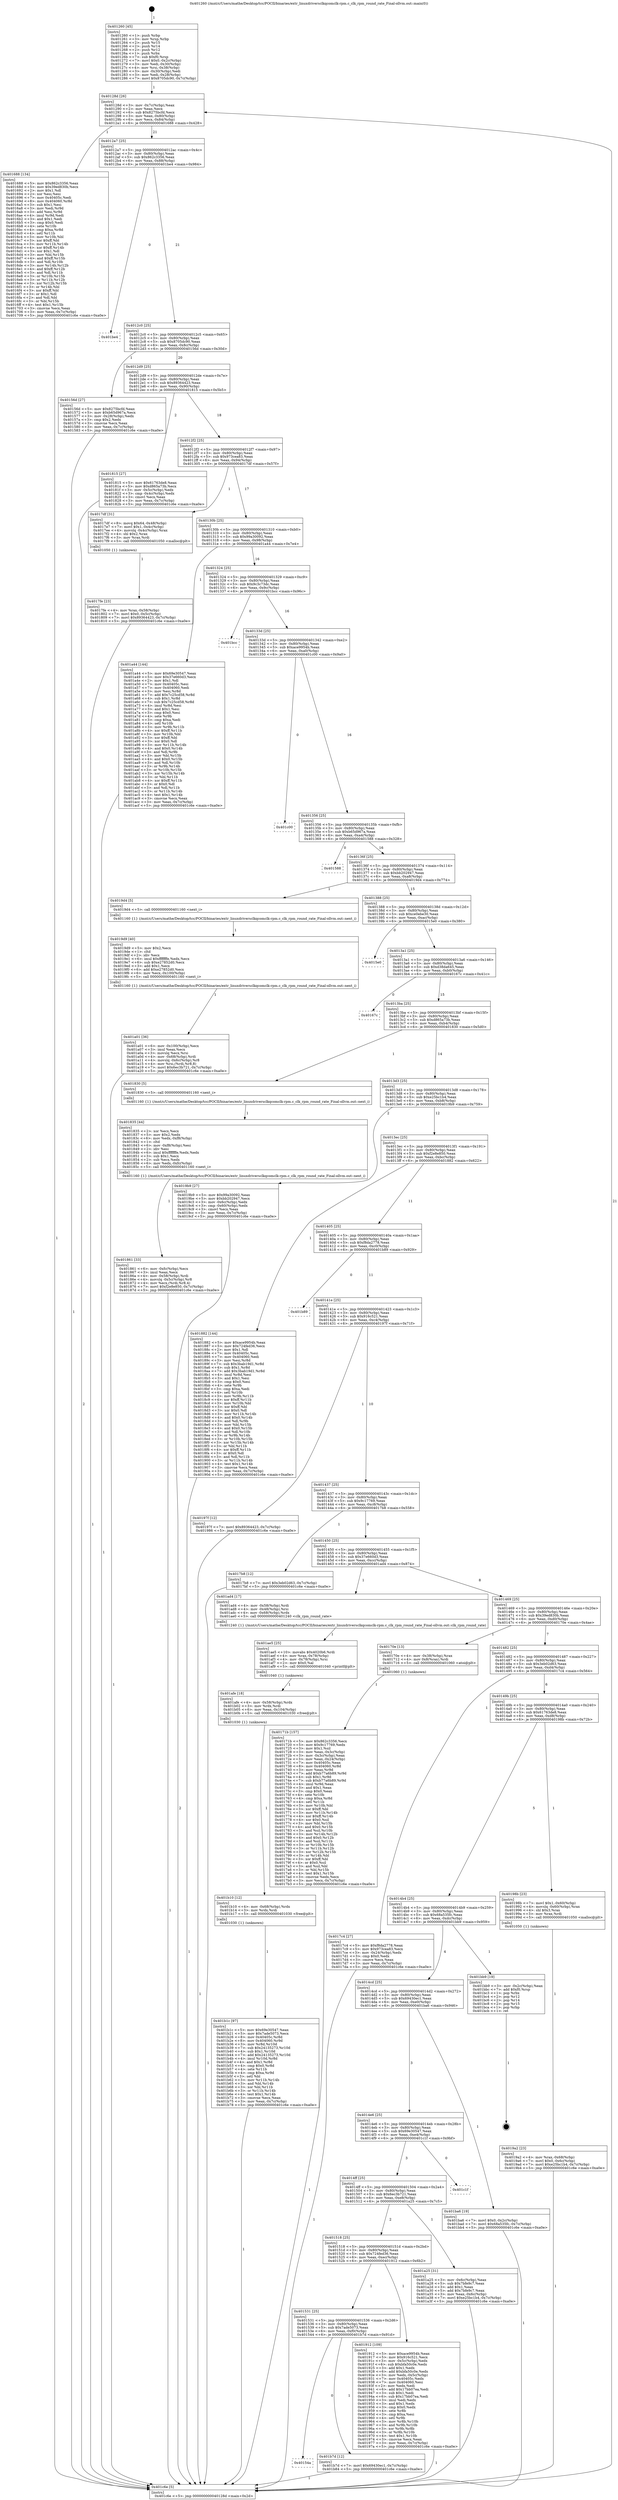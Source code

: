 digraph "0x401260" {
  label = "0x401260 (/mnt/c/Users/mathe/Desktop/tcc/POCII/binaries/extr_linuxdriversclkqcomclk-rpm.c_clk_rpm_round_rate_Final-ollvm.out::main(0))"
  labelloc = "t"
  node[shape=record]

  Entry [label="",width=0.3,height=0.3,shape=circle,fillcolor=black,style=filled]
  "0x40128d" [label="{
     0x40128d [26]\l
     | [instrs]\l
     &nbsp;&nbsp;0x40128d \<+3\>: mov -0x7c(%rbp),%eax\l
     &nbsp;&nbsp;0x401290 \<+2\>: mov %eax,%ecx\l
     &nbsp;&nbsp;0x401292 \<+6\>: sub $0x8275bcfd,%ecx\l
     &nbsp;&nbsp;0x401298 \<+3\>: mov %eax,-0x80(%rbp)\l
     &nbsp;&nbsp;0x40129b \<+6\>: mov %ecx,-0x84(%rbp)\l
     &nbsp;&nbsp;0x4012a1 \<+6\>: je 0000000000401688 \<main+0x428\>\l
  }"]
  "0x401688" [label="{
     0x401688 [134]\l
     | [instrs]\l
     &nbsp;&nbsp;0x401688 \<+5\>: mov $0x862c3356,%eax\l
     &nbsp;&nbsp;0x40168d \<+5\>: mov $0x39ed830b,%ecx\l
     &nbsp;&nbsp;0x401692 \<+2\>: mov $0x1,%dl\l
     &nbsp;&nbsp;0x401694 \<+2\>: xor %esi,%esi\l
     &nbsp;&nbsp;0x401696 \<+7\>: mov 0x40405c,%edi\l
     &nbsp;&nbsp;0x40169d \<+8\>: mov 0x404060,%r8d\l
     &nbsp;&nbsp;0x4016a5 \<+3\>: sub $0x1,%esi\l
     &nbsp;&nbsp;0x4016a8 \<+3\>: mov %edi,%r9d\l
     &nbsp;&nbsp;0x4016ab \<+3\>: add %esi,%r9d\l
     &nbsp;&nbsp;0x4016ae \<+4\>: imul %r9d,%edi\l
     &nbsp;&nbsp;0x4016b2 \<+3\>: and $0x1,%edi\l
     &nbsp;&nbsp;0x4016b5 \<+3\>: cmp $0x0,%edi\l
     &nbsp;&nbsp;0x4016b8 \<+4\>: sete %r10b\l
     &nbsp;&nbsp;0x4016bc \<+4\>: cmp $0xa,%r8d\l
     &nbsp;&nbsp;0x4016c0 \<+4\>: setl %r11b\l
     &nbsp;&nbsp;0x4016c4 \<+3\>: mov %r10b,%bl\l
     &nbsp;&nbsp;0x4016c7 \<+3\>: xor $0xff,%bl\l
     &nbsp;&nbsp;0x4016ca \<+3\>: mov %r11b,%r14b\l
     &nbsp;&nbsp;0x4016cd \<+4\>: xor $0xff,%r14b\l
     &nbsp;&nbsp;0x4016d1 \<+3\>: xor $0x1,%dl\l
     &nbsp;&nbsp;0x4016d4 \<+3\>: mov %bl,%r15b\l
     &nbsp;&nbsp;0x4016d7 \<+4\>: and $0xff,%r15b\l
     &nbsp;&nbsp;0x4016db \<+3\>: and %dl,%r10b\l
     &nbsp;&nbsp;0x4016de \<+3\>: mov %r14b,%r12b\l
     &nbsp;&nbsp;0x4016e1 \<+4\>: and $0xff,%r12b\l
     &nbsp;&nbsp;0x4016e5 \<+3\>: and %dl,%r11b\l
     &nbsp;&nbsp;0x4016e8 \<+3\>: or %r10b,%r15b\l
     &nbsp;&nbsp;0x4016eb \<+3\>: or %r11b,%r12b\l
     &nbsp;&nbsp;0x4016ee \<+3\>: xor %r12b,%r15b\l
     &nbsp;&nbsp;0x4016f1 \<+3\>: or %r14b,%bl\l
     &nbsp;&nbsp;0x4016f4 \<+3\>: xor $0xff,%bl\l
     &nbsp;&nbsp;0x4016f7 \<+3\>: or $0x1,%dl\l
     &nbsp;&nbsp;0x4016fa \<+2\>: and %dl,%bl\l
     &nbsp;&nbsp;0x4016fc \<+3\>: or %bl,%r15b\l
     &nbsp;&nbsp;0x4016ff \<+4\>: test $0x1,%r15b\l
     &nbsp;&nbsp;0x401703 \<+3\>: cmovne %ecx,%eax\l
     &nbsp;&nbsp;0x401706 \<+3\>: mov %eax,-0x7c(%rbp)\l
     &nbsp;&nbsp;0x401709 \<+5\>: jmp 0000000000401c6e \<main+0xa0e\>\l
  }"]
  "0x4012a7" [label="{
     0x4012a7 [25]\l
     | [instrs]\l
     &nbsp;&nbsp;0x4012a7 \<+5\>: jmp 00000000004012ac \<main+0x4c\>\l
     &nbsp;&nbsp;0x4012ac \<+3\>: mov -0x80(%rbp),%eax\l
     &nbsp;&nbsp;0x4012af \<+5\>: sub $0x862c3356,%eax\l
     &nbsp;&nbsp;0x4012b4 \<+6\>: mov %eax,-0x88(%rbp)\l
     &nbsp;&nbsp;0x4012ba \<+6\>: je 0000000000401be4 \<main+0x984\>\l
  }"]
  Exit [label="",width=0.3,height=0.3,shape=circle,fillcolor=black,style=filled,peripheries=2]
  "0x401be4" [label="{
     0x401be4\l
  }", style=dashed]
  "0x4012c0" [label="{
     0x4012c0 [25]\l
     | [instrs]\l
     &nbsp;&nbsp;0x4012c0 \<+5\>: jmp 00000000004012c5 \<main+0x65\>\l
     &nbsp;&nbsp;0x4012c5 \<+3\>: mov -0x80(%rbp),%eax\l
     &nbsp;&nbsp;0x4012c8 \<+5\>: sub $0x8705dc90,%eax\l
     &nbsp;&nbsp;0x4012cd \<+6\>: mov %eax,-0x8c(%rbp)\l
     &nbsp;&nbsp;0x4012d3 \<+6\>: je 000000000040156d \<main+0x30d\>\l
  }"]
  "0x40154a" [label="{
     0x40154a\l
  }", style=dashed]
  "0x40156d" [label="{
     0x40156d [27]\l
     | [instrs]\l
     &nbsp;&nbsp;0x40156d \<+5\>: mov $0x8275bcfd,%eax\l
     &nbsp;&nbsp;0x401572 \<+5\>: mov $0xb65d967a,%ecx\l
     &nbsp;&nbsp;0x401577 \<+3\>: mov -0x28(%rbp),%edx\l
     &nbsp;&nbsp;0x40157a \<+3\>: cmp $0x2,%edx\l
     &nbsp;&nbsp;0x40157d \<+3\>: cmovne %ecx,%eax\l
     &nbsp;&nbsp;0x401580 \<+3\>: mov %eax,-0x7c(%rbp)\l
     &nbsp;&nbsp;0x401583 \<+5\>: jmp 0000000000401c6e \<main+0xa0e\>\l
  }"]
  "0x4012d9" [label="{
     0x4012d9 [25]\l
     | [instrs]\l
     &nbsp;&nbsp;0x4012d9 \<+5\>: jmp 00000000004012de \<main+0x7e\>\l
     &nbsp;&nbsp;0x4012de \<+3\>: mov -0x80(%rbp),%eax\l
     &nbsp;&nbsp;0x4012e1 \<+5\>: sub $0x89364423,%eax\l
     &nbsp;&nbsp;0x4012e6 \<+6\>: mov %eax,-0x90(%rbp)\l
     &nbsp;&nbsp;0x4012ec \<+6\>: je 0000000000401815 \<main+0x5b5\>\l
  }"]
  "0x401c6e" [label="{
     0x401c6e [5]\l
     | [instrs]\l
     &nbsp;&nbsp;0x401c6e \<+5\>: jmp 000000000040128d \<main+0x2d\>\l
  }"]
  "0x401260" [label="{
     0x401260 [45]\l
     | [instrs]\l
     &nbsp;&nbsp;0x401260 \<+1\>: push %rbp\l
     &nbsp;&nbsp;0x401261 \<+3\>: mov %rsp,%rbp\l
     &nbsp;&nbsp;0x401264 \<+2\>: push %r15\l
     &nbsp;&nbsp;0x401266 \<+2\>: push %r14\l
     &nbsp;&nbsp;0x401268 \<+2\>: push %r12\l
     &nbsp;&nbsp;0x40126a \<+1\>: push %rbx\l
     &nbsp;&nbsp;0x40126b \<+7\>: sub $0xf0,%rsp\l
     &nbsp;&nbsp;0x401272 \<+7\>: movl $0x0,-0x2c(%rbp)\l
     &nbsp;&nbsp;0x401279 \<+3\>: mov %edi,-0x30(%rbp)\l
     &nbsp;&nbsp;0x40127c \<+4\>: mov %rsi,-0x38(%rbp)\l
     &nbsp;&nbsp;0x401280 \<+3\>: mov -0x30(%rbp),%edi\l
     &nbsp;&nbsp;0x401283 \<+3\>: mov %edi,-0x28(%rbp)\l
     &nbsp;&nbsp;0x401286 \<+7\>: movl $0x8705dc90,-0x7c(%rbp)\l
  }"]
  "0x401b7d" [label="{
     0x401b7d [12]\l
     | [instrs]\l
     &nbsp;&nbsp;0x401b7d \<+7\>: movl $0x69430ec1,-0x7c(%rbp)\l
     &nbsp;&nbsp;0x401b84 \<+5\>: jmp 0000000000401c6e \<main+0xa0e\>\l
  }"]
  "0x401815" [label="{
     0x401815 [27]\l
     | [instrs]\l
     &nbsp;&nbsp;0x401815 \<+5\>: mov $0x61763de8,%eax\l
     &nbsp;&nbsp;0x40181a \<+5\>: mov $0xd865a73b,%ecx\l
     &nbsp;&nbsp;0x40181f \<+3\>: mov -0x5c(%rbp),%edx\l
     &nbsp;&nbsp;0x401822 \<+3\>: cmp -0x4c(%rbp),%edx\l
     &nbsp;&nbsp;0x401825 \<+3\>: cmovl %ecx,%eax\l
     &nbsp;&nbsp;0x401828 \<+3\>: mov %eax,-0x7c(%rbp)\l
     &nbsp;&nbsp;0x40182b \<+5\>: jmp 0000000000401c6e \<main+0xa0e\>\l
  }"]
  "0x4012f2" [label="{
     0x4012f2 [25]\l
     | [instrs]\l
     &nbsp;&nbsp;0x4012f2 \<+5\>: jmp 00000000004012f7 \<main+0x97\>\l
     &nbsp;&nbsp;0x4012f7 \<+3\>: mov -0x80(%rbp),%eax\l
     &nbsp;&nbsp;0x4012fa \<+5\>: sub $0x973cea83,%eax\l
     &nbsp;&nbsp;0x4012ff \<+6\>: mov %eax,-0x94(%rbp)\l
     &nbsp;&nbsp;0x401305 \<+6\>: je 00000000004017df \<main+0x57f\>\l
  }"]
  "0x401b1c" [label="{
     0x401b1c [97]\l
     | [instrs]\l
     &nbsp;&nbsp;0x401b1c \<+5\>: mov $0x69e30547,%eax\l
     &nbsp;&nbsp;0x401b21 \<+5\>: mov $0x7ade5073,%ecx\l
     &nbsp;&nbsp;0x401b26 \<+8\>: mov 0x40405c,%r8d\l
     &nbsp;&nbsp;0x401b2e \<+8\>: mov 0x404060,%r9d\l
     &nbsp;&nbsp;0x401b36 \<+3\>: mov %r8d,%r10d\l
     &nbsp;&nbsp;0x401b39 \<+7\>: sub $0x24135273,%r10d\l
     &nbsp;&nbsp;0x401b40 \<+4\>: sub $0x1,%r10d\l
     &nbsp;&nbsp;0x401b44 \<+7\>: add $0x24135273,%r10d\l
     &nbsp;&nbsp;0x401b4b \<+4\>: imul %r10d,%r8d\l
     &nbsp;&nbsp;0x401b4f \<+4\>: and $0x1,%r8d\l
     &nbsp;&nbsp;0x401b53 \<+4\>: cmp $0x0,%r8d\l
     &nbsp;&nbsp;0x401b57 \<+4\>: sete %r11b\l
     &nbsp;&nbsp;0x401b5b \<+4\>: cmp $0xa,%r9d\l
     &nbsp;&nbsp;0x401b5f \<+3\>: setl %bl\l
     &nbsp;&nbsp;0x401b62 \<+3\>: mov %r11b,%r14b\l
     &nbsp;&nbsp;0x401b65 \<+3\>: and %bl,%r14b\l
     &nbsp;&nbsp;0x401b68 \<+3\>: xor %bl,%r11b\l
     &nbsp;&nbsp;0x401b6b \<+3\>: or %r11b,%r14b\l
     &nbsp;&nbsp;0x401b6e \<+4\>: test $0x1,%r14b\l
     &nbsp;&nbsp;0x401b72 \<+3\>: cmovne %ecx,%eax\l
     &nbsp;&nbsp;0x401b75 \<+3\>: mov %eax,-0x7c(%rbp)\l
     &nbsp;&nbsp;0x401b78 \<+5\>: jmp 0000000000401c6e \<main+0xa0e\>\l
  }"]
  "0x4017df" [label="{
     0x4017df [31]\l
     | [instrs]\l
     &nbsp;&nbsp;0x4017df \<+8\>: movq $0x64,-0x48(%rbp)\l
     &nbsp;&nbsp;0x4017e7 \<+7\>: movl $0x1,-0x4c(%rbp)\l
     &nbsp;&nbsp;0x4017ee \<+4\>: movslq -0x4c(%rbp),%rax\l
     &nbsp;&nbsp;0x4017f2 \<+4\>: shl $0x2,%rax\l
     &nbsp;&nbsp;0x4017f6 \<+3\>: mov %rax,%rdi\l
     &nbsp;&nbsp;0x4017f9 \<+5\>: call 0000000000401050 \<malloc@plt\>\l
     | [calls]\l
     &nbsp;&nbsp;0x401050 \{1\} (unknown)\l
  }"]
  "0x40130b" [label="{
     0x40130b [25]\l
     | [instrs]\l
     &nbsp;&nbsp;0x40130b \<+5\>: jmp 0000000000401310 \<main+0xb0\>\l
     &nbsp;&nbsp;0x401310 \<+3\>: mov -0x80(%rbp),%eax\l
     &nbsp;&nbsp;0x401313 \<+5\>: sub $0x99a30092,%eax\l
     &nbsp;&nbsp;0x401318 \<+6\>: mov %eax,-0x98(%rbp)\l
     &nbsp;&nbsp;0x40131e \<+6\>: je 0000000000401a44 \<main+0x7e4\>\l
  }"]
  "0x401b10" [label="{
     0x401b10 [12]\l
     | [instrs]\l
     &nbsp;&nbsp;0x401b10 \<+4\>: mov -0x68(%rbp),%rdx\l
     &nbsp;&nbsp;0x401b14 \<+3\>: mov %rdx,%rdi\l
     &nbsp;&nbsp;0x401b17 \<+5\>: call 0000000000401030 \<free@plt\>\l
     | [calls]\l
     &nbsp;&nbsp;0x401030 \{1\} (unknown)\l
  }"]
  "0x401a44" [label="{
     0x401a44 [144]\l
     | [instrs]\l
     &nbsp;&nbsp;0x401a44 \<+5\>: mov $0x69e30547,%eax\l
     &nbsp;&nbsp;0x401a49 \<+5\>: mov $0x37e660d3,%ecx\l
     &nbsp;&nbsp;0x401a4e \<+2\>: mov $0x1,%dl\l
     &nbsp;&nbsp;0x401a50 \<+7\>: mov 0x40405c,%esi\l
     &nbsp;&nbsp;0x401a57 \<+7\>: mov 0x404060,%edi\l
     &nbsp;&nbsp;0x401a5e \<+3\>: mov %esi,%r8d\l
     &nbsp;&nbsp;0x401a61 \<+7\>: add $0x7c25cd58,%r8d\l
     &nbsp;&nbsp;0x401a68 \<+4\>: sub $0x1,%r8d\l
     &nbsp;&nbsp;0x401a6c \<+7\>: sub $0x7c25cd58,%r8d\l
     &nbsp;&nbsp;0x401a73 \<+4\>: imul %r8d,%esi\l
     &nbsp;&nbsp;0x401a77 \<+3\>: and $0x1,%esi\l
     &nbsp;&nbsp;0x401a7a \<+3\>: cmp $0x0,%esi\l
     &nbsp;&nbsp;0x401a7d \<+4\>: sete %r9b\l
     &nbsp;&nbsp;0x401a81 \<+3\>: cmp $0xa,%edi\l
     &nbsp;&nbsp;0x401a84 \<+4\>: setl %r10b\l
     &nbsp;&nbsp;0x401a88 \<+3\>: mov %r9b,%r11b\l
     &nbsp;&nbsp;0x401a8b \<+4\>: xor $0xff,%r11b\l
     &nbsp;&nbsp;0x401a8f \<+3\>: mov %r10b,%bl\l
     &nbsp;&nbsp;0x401a92 \<+3\>: xor $0xff,%bl\l
     &nbsp;&nbsp;0x401a95 \<+3\>: xor $0x0,%dl\l
     &nbsp;&nbsp;0x401a98 \<+3\>: mov %r11b,%r14b\l
     &nbsp;&nbsp;0x401a9b \<+4\>: and $0x0,%r14b\l
     &nbsp;&nbsp;0x401a9f \<+3\>: and %dl,%r9b\l
     &nbsp;&nbsp;0x401aa2 \<+3\>: mov %bl,%r15b\l
     &nbsp;&nbsp;0x401aa5 \<+4\>: and $0x0,%r15b\l
     &nbsp;&nbsp;0x401aa9 \<+3\>: and %dl,%r10b\l
     &nbsp;&nbsp;0x401aac \<+3\>: or %r9b,%r14b\l
     &nbsp;&nbsp;0x401aaf \<+3\>: or %r10b,%r15b\l
     &nbsp;&nbsp;0x401ab2 \<+3\>: xor %r15b,%r14b\l
     &nbsp;&nbsp;0x401ab5 \<+3\>: or %bl,%r11b\l
     &nbsp;&nbsp;0x401ab8 \<+4\>: xor $0xff,%r11b\l
     &nbsp;&nbsp;0x401abc \<+3\>: or $0x0,%dl\l
     &nbsp;&nbsp;0x401abf \<+3\>: and %dl,%r11b\l
     &nbsp;&nbsp;0x401ac2 \<+3\>: or %r11b,%r14b\l
     &nbsp;&nbsp;0x401ac5 \<+4\>: test $0x1,%r14b\l
     &nbsp;&nbsp;0x401ac9 \<+3\>: cmovne %ecx,%eax\l
     &nbsp;&nbsp;0x401acc \<+3\>: mov %eax,-0x7c(%rbp)\l
     &nbsp;&nbsp;0x401acf \<+5\>: jmp 0000000000401c6e \<main+0xa0e\>\l
  }"]
  "0x401324" [label="{
     0x401324 [25]\l
     | [instrs]\l
     &nbsp;&nbsp;0x401324 \<+5\>: jmp 0000000000401329 \<main+0xc9\>\l
     &nbsp;&nbsp;0x401329 \<+3\>: mov -0x80(%rbp),%eax\l
     &nbsp;&nbsp;0x40132c \<+5\>: sub $0x9c3c73dc,%eax\l
     &nbsp;&nbsp;0x401331 \<+6\>: mov %eax,-0x9c(%rbp)\l
     &nbsp;&nbsp;0x401337 \<+6\>: je 0000000000401bcc \<main+0x96c\>\l
  }"]
  "0x401afe" [label="{
     0x401afe [18]\l
     | [instrs]\l
     &nbsp;&nbsp;0x401afe \<+4\>: mov -0x58(%rbp),%rdx\l
     &nbsp;&nbsp;0x401b02 \<+3\>: mov %rdx,%rdi\l
     &nbsp;&nbsp;0x401b05 \<+6\>: mov %eax,-0x104(%rbp)\l
     &nbsp;&nbsp;0x401b0b \<+5\>: call 0000000000401030 \<free@plt\>\l
     | [calls]\l
     &nbsp;&nbsp;0x401030 \{1\} (unknown)\l
  }"]
  "0x401bcc" [label="{
     0x401bcc\l
  }", style=dashed]
  "0x40133d" [label="{
     0x40133d [25]\l
     | [instrs]\l
     &nbsp;&nbsp;0x40133d \<+5\>: jmp 0000000000401342 \<main+0xe2\>\l
     &nbsp;&nbsp;0x401342 \<+3\>: mov -0x80(%rbp),%eax\l
     &nbsp;&nbsp;0x401345 \<+5\>: sub $0xace9954b,%eax\l
     &nbsp;&nbsp;0x40134a \<+6\>: mov %eax,-0xa0(%rbp)\l
     &nbsp;&nbsp;0x401350 \<+6\>: je 0000000000401c00 \<main+0x9a0\>\l
  }"]
  "0x401ae5" [label="{
     0x401ae5 [25]\l
     | [instrs]\l
     &nbsp;&nbsp;0x401ae5 \<+10\>: movabs $0x4020b6,%rdi\l
     &nbsp;&nbsp;0x401aef \<+4\>: mov %rax,-0x78(%rbp)\l
     &nbsp;&nbsp;0x401af3 \<+4\>: mov -0x78(%rbp),%rsi\l
     &nbsp;&nbsp;0x401af7 \<+2\>: mov $0x0,%al\l
     &nbsp;&nbsp;0x401af9 \<+5\>: call 0000000000401040 \<printf@plt\>\l
     | [calls]\l
     &nbsp;&nbsp;0x401040 \{1\} (unknown)\l
  }"]
  "0x401c00" [label="{
     0x401c00\l
  }", style=dashed]
  "0x401356" [label="{
     0x401356 [25]\l
     | [instrs]\l
     &nbsp;&nbsp;0x401356 \<+5\>: jmp 000000000040135b \<main+0xfb\>\l
     &nbsp;&nbsp;0x40135b \<+3\>: mov -0x80(%rbp),%eax\l
     &nbsp;&nbsp;0x40135e \<+5\>: sub $0xb65d967a,%eax\l
     &nbsp;&nbsp;0x401363 \<+6\>: mov %eax,-0xa4(%rbp)\l
     &nbsp;&nbsp;0x401369 \<+6\>: je 0000000000401588 \<main+0x328\>\l
  }"]
  "0x401a01" [label="{
     0x401a01 [36]\l
     | [instrs]\l
     &nbsp;&nbsp;0x401a01 \<+6\>: mov -0x100(%rbp),%ecx\l
     &nbsp;&nbsp;0x401a07 \<+3\>: imul %eax,%ecx\l
     &nbsp;&nbsp;0x401a0a \<+3\>: movslq %ecx,%rsi\l
     &nbsp;&nbsp;0x401a0d \<+4\>: mov -0x68(%rbp),%rdi\l
     &nbsp;&nbsp;0x401a11 \<+4\>: movslq -0x6c(%rbp),%r8\l
     &nbsp;&nbsp;0x401a15 \<+4\>: mov %rsi,(%rdi,%r8,8)\l
     &nbsp;&nbsp;0x401a19 \<+7\>: movl $0x6ec3b721,-0x7c(%rbp)\l
     &nbsp;&nbsp;0x401a20 \<+5\>: jmp 0000000000401c6e \<main+0xa0e\>\l
  }"]
  "0x401588" [label="{
     0x401588\l
  }", style=dashed]
  "0x40136f" [label="{
     0x40136f [25]\l
     | [instrs]\l
     &nbsp;&nbsp;0x40136f \<+5\>: jmp 0000000000401374 \<main+0x114\>\l
     &nbsp;&nbsp;0x401374 \<+3\>: mov -0x80(%rbp),%eax\l
     &nbsp;&nbsp;0x401377 \<+5\>: sub $0xbb202947,%eax\l
     &nbsp;&nbsp;0x40137c \<+6\>: mov %eax,-0xa8(%rbp)\l
     &nbsp;&nbsp;0x401382 \<+6\>: je 00000000004019d4 \<main+0x774\>\l
  }"]
  "0x4019d9" [label="{
     0x4019d9 [40]\l
     | [instrs]\l
     &nbsp;&nbsp;0x4019d9 \<+5\>: mov $0x2,%ecx\l
     &nbsp;&nbsp;0x4019de \<+1\>: cltd\l
     &nbsp;&nbsp;0x4019df \<+2\>: idiv %ecx\l
     &nbsp;&nbsp;0x4019e1 \<+6\>: imul $0xfffffffe,%edx,%ecx\l
     &nbsp;&nbsp;0x4019e7 \<+6\>: sub $0xe27852d0,%ecx\l
     &nbsp;&nbsp;0x4019ed \<+3\>: add $0x1,%ecx\l
     &nbsp;&nbsp;0x4019f0 \<+6\>: add $0xe27852d0,%ecx\l
     &nbsp;&nbsp;0x4019f6 \<+6\>: mov %ecx,-0x100(%rbp)\l
     &nbsp;&nbsp;0x4019fc \<+5\>: call 0000000000401160 \<next_i\>\l
     | [calls]\l
     &nbsp;&nbsp;0x401160 \{1\} (/mnt/c/Users/mathe/Desktop/tcc/POCII/binaries/extr_linuxdriversclkqcomclk-rpm.c_clk_rpm_round_rate_Final-ollvm.out::next_i)\l
  }"]
  "0x4019d4" [label="{
     0x4019d4 [5]\l
     | [instrs]\l
     &nbsp;&nbsp;0x4019d4 \<+5\>: call 0000000000401160 \<next_i\>\l
     | [calls]\l
     &nbsp;&nbsp;0x401160 \{1\} (/mnt/c/Users/mathe/Desktop/tcc/POCII/binaries/extr_linuxdriversclkqcomclk-rpm.c_clk_rpm_round_rate_Final-ollvm.out::next_i)\l
  }"]
  "0x401388" [label="{
     0x401388 [25]\l
     | [instrs]\l
     &nbsp;&nbsp;0x401388 \<+5\>: jmp 000000000040138d \<main+0x12d\>\l
     &nbsp;&nbsp;0x40138d \<+3\>: mov -0x80(%rbp),%eax\l
     &nbsp;&nbsp;0x401390 \<+5\>: sub $0xce0ebe30,%eax\l
     &nbsp;&nbsp;0x401395 \<+6\>: mov %eax,-0xac(%rbp)\l
     &nbsp;&nbsp;0x40139b \<+6\>: je 00000000004015e0 \<main+0x380\>\l
  }"]
  "0x4019a2" [label="{
     0x4019a2 [23]\l
     | [instrs]\l
     &nbsp;&nbsp;0x4019a2 \<+4\>: mov %rax,-0x68(%rbp)\l
     &nbsp;&nbsp;0x4019a6 \<+7\>: movl $0x0,-0x6c(%rbp)\l
     &nbsp;&nbsp;0x4019ad \<+7\>: movl $0xe25bc1b4,-0x7c(%rbp)\l
     &nbsp;&nbsp;0x4019b4 \<+5\>: jmp 0000000000401c6e \<main+0xa0e\>\l
  }"]
  "0x4015e0" [label="{
     0x4015e0\l
  }", style=dashed]
  "0x4013a1" [label="{
     0x4013a1 [25]\l
     | [instrs]\l
     &nbsp;&nbsp;0x4013a1 \<+5\>: jmp 00000000004013a6 \<main+0x146\>\l
     &nbsp;&nbsp;0x4013a6 \<+3\>: mov -0x80(%rbp),%eax\l
     &nbsp;&nbsp;0x4013a9 \<+5\>: sub $0xd38da645,%eax\l
     &nbsp;&nbsp;0x4013ae \<+6\>: mov %eax,-0xb0(%rbp)\l
     &nbsp;&nbsp;0x4013b4 \<+6\>: je 000000000040167c \<main+0x41c\>\l
  }"]
  "0x401531" [label="{
     0x401531 [25]\l
     | [instrs]\l
     &nbsp;&nbsp;0x401531 \<+5\>: jmp 0000000000401536 \<main+0x2d6\>\l
     &nbsp;&nbsp;0x401536 \<+3\>: mov -0x80(%rbp),%eax\l
     &nbsp;&nbsp;0x401539 \<+5\>: sub $0x7ade5073,%eax\l
     &nbsp;&nbsp;0x40153e \<+6\>: mov %eax,-0xf0(%rbp)\l
     &nbsp;&nbsp;0x401544 \<+6\>: je 0000000000401b7d \<main+0x91d\>\l
  }"]
  "0x40167c" [label="{
     0x40167c\l
  }", style=dashed]
  "0x4013ba" [label="{
     0x4013ba [25]\l
     | [instrs]\l
     &nbsp;&nbsp;0x4013ba \<+5\>: jmp 00000000004013bf \<main+0x15f\>\l
     &nbsp;&nbsp;0x4013bf \<+3\>: mov -0x80(%rbp),%eax\l
     &nbsp;&nbsp;0x4013c2 \<+5\>: sub $0xd865a73b,%eax\l
     &nbsp;&nbsp;0x4013c7 \<+6\>: mov %eax,-0xb4(%rbp)\l
     &nbsp;&nbsp;0x4013cd \<+6\>: je 0000000000401830 \<main+0x5d0\>\l
  }"]
  "0x401912" [label="{
     0x401912 [109]\l
     | [instrs]\l
     &nbsp;&nbsp;0x401912 \<+5\>: mov $0xace9954b,%eax\l
     &nbsp;&nbsp;0x401917 \<+5\>: mov $0x916c521,%ecx\l
     &nbsp;&nbsp;0x40191c \<+3\>: mov -0x5c(%rbp),%edx\l
     &nbsp;&nbsp;0x40191f \<+6\>: sub $0xbfa50c0e,%edx\l
     &nbsp;&nbsp;0x401925 \<+3\>: add $0x1,%edx\l
     &nbsp;&nbsp;0x401928 \<+6\>: add $0xbfa50c0e,%edx\l
     &nbsp;&nbsp;0x40192e \<+3\>: mov %edx,-0x5c(%rbp)\l
     &nbsp;&nbsp;0x401931 \<+7\>: mov 0x40405c,%edx\l
     &nbsp;&nbsp;0x401938 \<+7\>: mov 0x404060,%esi\l
     &nbsp;&nbsp;0x40193f \<+2\>: mov %edx,%edi\l
     &nbsp;&nbsp;0x401941 \<+6\>: add $0x17bb07ea,%edi\l
     &nbsp;&nbsp;0x401947 \<+3\>: sub $0x1,%edi\l
     &nbsp;&nbsp;0x40194a \<+6\>: sub $0x17bb07ea,%edi\l
     &nbsp;&nbsp;0x401950 \<+3\>: imul %edi,%edx\l
     &nbsp;&nbsp;0x401953 \<+3\>: and $0x1,%edx\l
     &nbsp;&nbsp;0x401956 \<+3\>: cmp $0x0,%edx\l
     &nbsp;&nbsp;0x401959 \<+4\>: sete %r8b\l
     &nbsp;&nbsp;0x40195d \<+3\>: cmp $0xa,%esi\l
     &nbsp;&nbsp;0x401960 \<+4\>: setl %r9b\l
     &nbsp;&nbsp;0x401964 \<+3\>: mov %r8b,%r10b\l
     &nbsp;&nbsp;0x401967 \<+3\>: and %r9b,%r10b\l
     &nbsp;&nbsp;0x40196a \<+3\>: xor %r9b,%r8b\l
     &nbsp;&nbsp;0x40196d \<+3\>: or %r8b,%r10b\l
     &nbsp;&nbsp;0x401970 \<+4\>: test $0x1,%r10b\l
     &nbsp;&nbsp;0x401974 \<+3\>: cmovne %ecx,%eax\l
     &nbsp;&nbsp;0x401977 \<+3\>: mov %eax,-0x7c(%rbp)\l
     &nbsp;&nbsp;0x40197a \<+5\>: jmp 0000000000401c6e \<main+0xa0e\>\l
  }"]
  "0x401830" [label="{
     0x401830 [5]\l
     | [instrs]\l
     &nbsp;&nbsp;0x401830 \<+5\>: call 0000000000401160 \<next_i\>\l
     | [calls]\l
     &nbsp;&nbsp;0x401160 \{1\} (/mnt/c/Users/mathe/Desktop/tcc/POCII/binaries/extr_linuxdriversclkqcomclk-rpm.c_clk_rpm_round_rate_Final-ollvm.out::next_i)\l
  }"]
  "0x4013d3" [label="{
     0x4013d3 [25]\l
     | [instrs]\l
     &nbsp;&nbsp;0x4013d3 \<+5\>: jmp 00000000004013d8 \<main+0x178\>\l
     &nbsp;&nbsp;0x4013d8 \<+3\>: mov -0x80(%rbp),%eax\l
     &nbsp;&nbsp;0x4013db \<+5\>: sub $0xe25bc1b4,%eax\l
     &nbsp;&nbsp;0x4013e0 \<+6\>: mov %eax,-0xb8(%rbp)\l
     &nbsp;&nbsp;0x4013e6 \<+6\>: je 00000000004019b9 \<main+0x759\>\l
  }"]
  "0x401518" [label="{
     0x401518 [25]\l
     | [instrs]\l
     &nbsp;&nbsp;0x401518 \<+5\>: jmp 000000000040151d \<main+0x2bd\>\l
     &nbsp;&nbsp;0x40151d \<+3\>: mov -0x80(%rbp),%eax\l
     &nbsp;&nbsp;0x401520 \<+5\>: sub $0x724fed36,%eax\l
     &nbsp;&nbsp;0x401525 \<+6\>: mov %eax,-0xec(%rbp)\l
     &nbsp;&nbsp;0x40152b \<+6\>: je 0000000000401912 \<main+0x6b2\>\l
  }"]
  "0x4019b9" [label="{
     0x4019b9 [27]\l
     | [instrs]\l
     &nbsp;&nbsp;0x4019b9 \<+5\>: mov $0x99a30092,%eax\l
     &nbsp;&nbsp;0x4019be \<+5\>: mov $0xbb202947,%ecx\l
     &nbsp;&nbsp;0x4019c3 \<+3\>: mov -0x6c(%rbp),%edx\l
     &nbsp;&nbsp;0x4019c6 \<+3\>: cmp -0x60(%rbp),%edx\l
     &nbsp;&nbsp;0x4019c9 \<+3\>: cmovl %ecx,%eax\l
     &nbsp;&nbsp;0x4019cc \<+3\>: mov %eax,-0x7c(%rbp)\l
     &nbsp;&nbsp;0x4019cf \<+5\>: jmp 0000000000401c6e \<main+0xa0e\>\l
  }"]
  "0x4013ec" [label="{
     0x4013ec [25]\l
     | [instrs]\l
     &nbsp;&nbsp;0x4013ec \<+5\>: jmp 00000000004013f1 \<main+0x191\>\l
     &nbsp;&nbsp;0x4013f1 \<+3\>: mov -0x80(%rbp),%eax\l
     &nbsp;&nbsp;0x4013f4 \<+5\>: sub $0xf2e8e850,%eax\l
     &nbsp;&nbsp;0x4013f9 \<+6\>: mov %eax,-0xbc(%rbp)\l
     &nbsp;&nbsp;0x4013ff \<+6\>: je 0000000000401882 \<main+0x622\>\l
  }"]
  "0x401a25" [label="{
     0x401a25 [31]\l
     | [instrs]\l
     &nbsp;&nbsp;0x401a25 \<+3\>: mov -0x6c(%rbp),%eax\l
     &nbsp;&nbsp;0x401a28 \<+5\>: sub $0x7bfe9c7,%eax\l
     &nbsp;&nbsp;0x401a2d \<+3\>: add $0x1,%eax\l
     &nbsp;&nbsp;0x401a30 \<+5\>: add $0x7bfe9c7,%eax\l
     &nbsp;&nbsp;0x401a35 \<+3\>: mov %eax,-0x6c(%rbp)\l
     &nbsp;&nbsp;0x401a38 \<+7\>: movl $0xe25bc1b4,-0x7c(%rbp)\l
     &nbsp;&nbsp;0x401a3f \<+5\>: jmp 0000000000401c6e \<main+0xa0e\>\l
  }"]
  "0x401882" [label="{
     0x401882 [144]\l
     | [instrs]\l
     &nbsp;&nbsp;0x401882 \<+5\>: mov $0xace9954b,%eax\l
     &nbsp;&nbsp;0x401887 \<+5\>: mov $0x724fed36,%ecx\l
     &nbsp;&nbsp;0x40188c \<+2\>: mov $0x1,%dl\l
     &nbsp;&nbsp;0x40188e \<+7\>: mov 0x40405c,%esi\l
     &nbsp;&nbsp;0x401895 \<+7\>: mov 0x404060,%edi\l
     &nbsp;&nbsp;0x40189c \<+3\>: mov %esi,%r8d\l
     &nbsp;&nbsp;0x40189f \<+7\>: sub $0x3bab19d1,%r8d\l
     &nbsp;&nbsp;0x4018a6 \<+4\>: sub $0x1,%r8d\l
     &nbsp;&nbsp;0x4018aa \<+7\>: add $0x3bab19d1,%r8d\l
     &nbsp;&nbsp;0x4018b1 \<+4\>: imul %r8d,%esi\l
     &nbsp;&nbsp;0x4018b5 \<+3\>: and $0x1,%esi\l
     &nbsp;&nbsp;0x4018b8 \<+3\>: cmp $0x0,%esi\l
     &nbsp;&nbsp;0x4018bb \<+4\>: sete %r9b\l
     &nbsp;&nbsp;0x4018bf \<+3\>: cmp $0xa,%edi\l
     &nbsp;&nbsp;0x4018c2 \<+4\>: setl %r10b\l
     &nbsp;&nbsp;0x4018c6 \<+3\>: mov %r9b,%r11b\l
     &nbsp;&nbsp;0x4018c9 \<+4\>: xor $0xff,%r11b\l
     &nbsp;&nbsp;0x4018cd \<+3\>: mov %r10b,%bl\l
     &nbsp;&nbsp;0x4018d0 \<+3\>: xor $0xff,%bl\l
     &nbsp;&nbsp;0x4018d3 \<+3\>: xor $0x0,%dl\l
     &nbsp;&nbsp;0x4018d6 \<+3\>: mov %r11b,%r14b\l
     &nbsp;&nbsp;0x4018d9 \<+4\>: and $0x0,%r14b\l
     &nbsp;&nbsp;0x4018dd \<+3\>: and %dl,%r9b\l
     &nbsp;&nbsp;0x4018e0 \<+3\>: mov %bl,%r15b\l
     &nbsp;&nbsp;0x4018e3 \<+4\>: and $0x0,%r15b\l
     &nbsp;&nbsp;0x4018e7 \<+3\>: and %dl,%r10b\l
     &nbsp;&nbsp;0x4018ea \<+3\>: or %r9b,%r14b\l
     &nbsp;&nbsp;0x4018ed \<+3\>: or %r10b,%r15b\l
     &nbsp;&nbsp;0x4018f0 \<+3\>: xor %r15b,%r14b\l
     &nbsp;&nbsp;0x4018f3 \<+3\>: or %bl,%r11b\l
     &nbsp;&nbsp;0x4018f6 \<+4\>: xor $0xff,%r11b\l
     &nbsp;&nbsp;0x4018fa \<+3\>: or $0x0,%dl\l
     &nbsp;&nbsp;0x4018fd \<+3\>: and %dl,%r11b\l
     &nbsp;&nbsp;0x401900 \<+3\>: or %r11b,%r14b\l
     &nbsp;&nbsp;0x401903 \<+4\>: test $0x1,%r14b\l
     &nbsp;&nbsp;0x401907 \<+3\>: cmovne %ecx,%eax\l
     &nbsp;&nbsp;0x40190a \<+3\>: mov %eax,-0x7c(%rbp)\l
     &nbsp;&nbsp;0x40190d \<+5\>: jmp 0000000000401c6e \<main+0xa0e\>\l
  }"]
  "0x401405" [label="{
     0x401405 [25]\l
     | [instrs]\l
     &nbsp;&nbsp;0x401405 \<+5\>: jmp 000000000040140a \<main+0x1aa\>\l
     &nbsp;&nbsp;0x40140a \<+3\>: mov -0x80(%rbp),%eax\l
     &nbsp;&nbsp;0x40140d \<+5\>: sub $0xf8da2778,%eax\l
     &nbsp;&nbsp;0x401412 \<+6\>: mov %eax,-0xc0(%rbp)\l
     &nbsp;&nbsp;0x401418 \<+6\>: je 0000000000401b89 \<main+0x929\>\l
  }"]
  "0x4014ff" [label="{
     0x4014ff [25]\l
     | [instrs]\l
     &nbsp;&nbsp;0x4014ff \<+5\>: jmp 0000000000401504 \<main+0x2a4\>\l
     &nbsp;&nbsp;0x401504 \<+3\>: mov -0x80(%rbp),%eax\l
     &nbsp;&nbsp;0x401507 \<+5\>: sub $0x6ec3b721,%eax\l
     &nbsp;&nbsp;0x40150c \<+6\>: mov %eax,-0xe8(%rbp)\l
     &nbsp;&nbsp;0x401512 \<+6\>: je 0000000000401a25 \<main+0x7c5\>\l
  }"]
  "0x401b89" [label="{
     0x401b89\l
  }", style=dashed]
  "0x40141e" [label="{
     0x40141e [25]\l
     | [instrs]\l
     &nbsp;&nbsp;0x40141e \<+5\>: jmp 0000000000401423 \<main+0x1c3\>\l
     &nbsp;&nbsp;0x401423 \<+3\>: mov -0x80(%rbp),%eax\l
     &nbsp;&nbsp;0x401426 \<+5\>: sub $0x916c521,%eax\l
     &nbsp;&nbsp;0x40142b \<+6\>: mov %eax,-0xc4(%rbp)\l
     &nbsp;&nbsp;0x401431 \<+6\>: je 000000000040197f \<main+0x71f\>\l
  }"]
  "0x401c1f" [label="{
     0x401c1f\l
  }", style=dashed]
  "0x40197f" [label="{
     0x40197f [12]\l
     | [instrs]\l
     &nbsp;&nbsp;0x40197f \<+7\>: movl $0x89364423,-0x7c(%rbp)\l
     &nbsp;&nbsp;0x401986 \<+5\>: jmp 0000000000401c6e \<main+0xa0e\>\l
  }"]
  "0x401437" [label="{
     0x401437 [25]\l
     | [instrs]\l
     &nbsp;&nbsp;0x401437 \<+5\>: jmp 000000000040143c \<main+0x1dc\>\l
     &nbsp;&nbsp;0x40143c \<+3\>: mov -0x80(%rbp),%eax\l
     &nbsp;&nbsp;0x40143f \<+5\>: sub $0x9c17769,%eax\l
     &nbsp;&nbsp;0x401444 \<+6\>: mov %eax,-0xc8(%rbp)\l
     &nbsp;&nbsp;0x40144a \<+6\>: je 00000000004017b8 \<main+0x558\>\l
  }"]
  "0x4014e6" [label="{
     0x4014e6 [25]\l
     | [instrs]\l
     &nbsp;&nbsp;0x4014e6 \<+5\>: jmp 00000000004014eb \<main+0x28b\>\l
     &nbsp;&nbsp;0x4014eb \<+3\>: mov -0x80(%rbp),%eax\l
     &nbsp;&nbsp;0x4014ee \<+5\>: sub $0x69e30547,%eax\l
     &nbsp;&nbsp;0x4014f3 \<+6\>: mov %eax,-0xe4(%rbp)\l
     &nbsp;&nbsp;0x4014f9 \<+6\>: je 0000000000401c1f \<main+0x9bf\>\l
  }"]
  "0x4017b8" [label="{
     0x4017b8 [12]\l
     | [instrs]\l
     &nbsp;&nbsp;0x4017b8 \<+7\>: movl $0x3eb02d63,-0x7c(%rbp)\l
     &nbsp;&nbsp;0x4017bf \<+5\>: jmp 0000000000401c6e \<main+0xa0e\>\l
  }"]
  "0x401450" [label="{
     0x401450 [25]\l
     | [instrs]\l
     &nbsp;&nbsp;0x401450 \<+5\>: jmp 0000000000401455 \<main+0x1f5\>\l
     &nbsp;&nbsp;0x401455 \<+3\>: mov -0x80(%rbp),%eax\l
     &nbsp;&nbsp;0x401458 \<+5\>: sub $0x37e660d3,%eax\l
     &nbsp;&nbsp;0x40145d \<+6\>: mov %eax,-0xcc(%rbp)\l
     &nbsp;&nbsp;0x401463 \<+6\>: je 0000000000401ad4 \<main+0x874\>\l
  }"]
  "0x401ba6" [label="{
     0x401ba6 [19]\l
     | [instrs]\l
     &nbsp;&nbsp;0x401ba6 \<+7\>: movl $0x0,-0x2c(%rbp)\l
     &nbsp;&nbsp;0x401bad \<+7\>: movl $0x68a535fc,-0x7c(%rbp)\l
     &nbsp;&nbsp;0x401bb4 \<+5\>: jmp 0000000000401c6e \<main+0xa0e\>\l
  }"]
  "0x401ad4" [label="{
     0x401ad4 [17]\l
     | [instrs]\l
     &nbsp;&nbsp;0x401ad4 \<+4\>: mov -0x58(%rbp),%rdi\l
     &nbsp;&nbsp;0x401ad8 \<+4\>: mov -0x48(%rbp),%rsi\l
     &nbsp;&nbsp;0x401adc \<+4\>: mov -0x68(%rbp),%rdx\l
     &nbsp;&nbsp;0x401ae0 \<+5\>: call 0000000000401240 \<clk_rpm_round_rate\>\l
     | [calls]\l
     &nbsp;&nbsp;0x401240 \{1\} (/mnt/c/Users/mathe/Desktop/tcc/POCII/binaries/extr_linuxdriversclkqcomclk-rpm.c_clk_rpm_round_rate_Final-ollvm.out::clk_rpm_round_rate)\l
  }"]
  "0x401469" [label="{
     0x401469 [25]\l
     | [instrs]\l
     &nbsp;&nbsp;0x401469 \<+5\>: jmp 000000000040146e \<main+0x20e\>\l
     &nbsp;&nbsp;0x40146e \<+3\>: mov -0x80(%rbp),%eax\l
     &nbsp;&nbsp;0x401471 \<+5\>: sub $0x39ed830b,%eax\l
     &nbsp;&nbsp;0x401476 \<+6\>: mov %eax,-0xd0(%rbp)\l
     &nbsp;&nbsp;0x40147c \<+6\>: je 000000000040170e \<main+0x4ae\>\l
  }"]
  "0x4014cd" [label="{
     0x4014cd [25]\l
     | [instrs]\l
     &nbsp;&nbsp;0x4014cd \<+5\>: jmp 00000000004014d2 \<main+0x272\>\l
     &nbsp;&nbsp;0x4014d2 \<+3\>: mov -0x80(%rbp),%eax\l
     &nbsp;&nbsp;0x4014d5 \<+5\>: sub $0x69430ec1,%eax\l
     &nbsp;&nbsp;0x4014da \<+6\>: mov %eax,-0xe0(%rbp)\l
     &nbsp;&nbsp;0x4014e0 \<+6\>: je 0000000000401ba6 \<main+0x946\>\l
  }"]
  "0x40170e" [label="{
     0x40170e [13]\l
     | [instrs]\l
     &nbsp;&nbsp;0x40170e \<+4\>: mov -0x38(%rbp),%rax\l
     &nbsp;&nbsp;0x401712 \<+4\>: mov 0x8(%rax),%rdi\l
     &nbsp;&nbsp;0x401716 \<+5\>: call 0000000000401060 \<atoi@plt\>\l
     | [calls]\l
     &nbsp;&nbsp;0x401060 \{1\} (unknown)\l
  }"]
  "0x401482" [label="{
     0x401482 [25]\l
     | [instrs]\l
     &nbsp;&nbsp;0x401482 \<+5\>: jmp 0000000000401487 \<main+0x227\>\l
     &nbsp;&nbsp;0x401487 \<+3\>: mov -0x80(%rbp),%eax\l
     &nbsp;&nbsp;0x40148a \<+5\>: sub $0x3eb02d63,%eax\l
     &nbsp;&nbsp;0x40148f \<+6\>: mov %eax,-0xd4(%rbp)\l
     &nbsp;&nbsp;0x401495 \<+6\>: je 00000000004017c4 \<main+0x564\>\l
  }"]
  "0x40171b" [label="{
     0x40171b [157]\l
     | [instrs]\l
     &nbsp;&nbsp;0x40171b \<+5\>: mov $0x862c3356,%ecx\l
     &nbsp;&nbsp;0x401720 \<+5\>: mov $0x9c17769,%edx\l
     &nbsp;&nbsp;0x401725 \<+3\>: mov $0x1,%sil\l
     &nbsp;&nbsp;0x401728 \<+3\>: mov %eax,-0x3c(%rbp)\l
     &nbsp;&nbsp;0x40172b \<+3\>: mov -0x3c(%rbp),%eax\l
     &nbsp;&nbsp;0x40172e \<+3\>: mov %eax,-0x24(%rbp)\l
     &nbsp;&nbsp;0x401731 \<+7\>: mov 0x40405c,%eax\l
     &nbsp;&nbsp;0x401738 \<+8\>: mov 0x404060,%r8d\l
     &nbsp;&nbsp;0x401740 \<+3\>: mov %eax,%r9d\l
     &nbsp;&nbsp;0x401743 \<+7\>: add $0xb77a6b89,%r9d\l
     &nbsp;&nbsp;0x40174a \<+4\>: sub $0x1,%r9d\l
     &nbsp;&nbsp;0x40174e \<+7\>: sub $0xb77a6b89,%r9d\l
     &nbsp;&nbsp;0x401755 \<+4\>: imul %r9d,%eax\l
     &nbsp;&nbsp;0x401759 \<+3\>: and $0x1,%eax\l
     &nbsp;&nbsp;0x40175c \<+3\>: cmp $0x0,%eax\l
     &nbsp;&nbsp;0x40175f \<+4\>: sete %r10b\l
     &nbsp;&nbsp;0x401763 \<+4\>: cmp $0xa,%r8d\l
     &nbsp;&nbsp;0x401767 \<+4\>: setl %r11b\l
     &nbsp;&nbsp;0x40176b \<+3\>: mov %r10b,%bl\l
     &nbsp;&nbsp;0x40176e \<+3\>: xor $0xff,%bl\l
     &nbsp;&nbsp;0x401771 \<+3\>: mov %r11b,%r14b\l
     &nbsp;&nbsp;0x401774 \<+4\>: xor $0xff,%r14b\l
     &nbsp;&nbsp;0x401778 \<+4\>: xor $0x0,%sil\l
     &nbsp;&nbsp;0x40177c \<+3\>: mov %bl,%r15b\l
     &nbsp;&nbsp;0x40177f \<+4\>: and $0x0,%r15b\l
     &nbsp;&nbsp;0x401783 \<+3\>: and %sil,%r10b\l
     &nbsp;&nbsp;0x401786 \<+3\>: mov %r14b,%r12b\l
     &nbsp;&nbsp;0x401789 \<+4\>: and $0x0,%r12b\l
     &nbsp;&nbsp;0x40178d \<+3\>: and %sil,%r11b\l
     &nbsp;&nbsp;0x401790 \<+3\>: or %r10b,%r15b\l
     &nbsp;&nbsp;0x401793 \<+3\>: or %r11b,%r12b\l
     &nbsp;&nbsp;0x401796 \<+3\>: xor %r12b,%r15b\l
     &nbsp;&nbsp;0x401799 \<+3\>: or %r14b,%bl\l
     &nbsp;&nbsp;0x40179c \<+3\>: xor $0xff,%bl\l
     &nbsp;&nbsp;0x40179f \<+4\>: or $0x0,%sil\l
     &nbsp;&nbsp;0x4017a3 \<+3\>: and %sil,%bl\l
     &nbsp;&nbsp;0x4017a6 \<+3\>: or %bl,%r15b\l
     &nbsp;&nbsp;0x4017a9 \<+4\>: test $0x1,%r15b\l
     &nbsp;&nbsp;0x4017ad \<+3\>: cmovne %edx,%ecx\l
     &nbsp;&nbsp;0x4017b0 \<+3\>: mov %ecx,-0x7c(%rbp)\l
     &nbsp;&nbsp;0x4017b3 \<+5\>: jmp 0000000000401c6e \<main+0xa0e\>\l
  }"]
  "0x401bb9" [label="{
     0x401bb9 [19]\l
     | [instrs]\l
     &nbsp;&nbsp;0x401bb9 \<+3\>: mov -0x2c(%rbp),%eax\l
     &nbsp;&nbsp;0x401bbc \<+7\>: add $0xf0,%rsp\l
     &nbsp;&nbsp;0x401bc3 \<+1\>: pop %rbx\l
     &nbsp;&nbsp;0x401bc4 \<+2\>: pop %r12\l
     &nbsp;&nbsp;0x401bc6 \<+2\>: pop %r14\l
     &nbsp;&nbsp;0x401bc8 \<+2\>: pop %r15\l
     &nbsp;&nbsp;0x401bca \<+1\>: pop %rbp\l
     &nbsp;&nbsp;0x401bcb \<+1\>: ret\l
  }"]
  "0x4017c4" [label="{
     0x4017c4 [27]\l
     | [instrs]\l
     &nbsp;&nbsp;0x4017c4 \<+5\>: mov $0xf8da2778,%eax\l
     &nbsp;&nbsp;0x4017c9 \<+5\>: mov $0x973cea83,%ecx\l
     &nbsp;&nbsp;0x4017ce \<+3\>: mov -0x24(%rbp),%edx\l
     &nbsp;&nbsp;0x4017d1 \<+3\>: cmp $0x0,%edx\l
     &nbsp;&nbsp;0x4017d4 \<+3\>: cmove %ecx,%eax\l
     &nbsp;&nbsp;0x4017d7 \<+3\>: mov %eax,-0x7c(%rbp)\l
     &nbsp;&nbsp;0x4017da \<+5\>: jmp 0000000000401c6e \<main+0xa0e\>\l
  }"]
  "0x40149b" [label="{
     0x40149b [25]\l
     | [instrs]\l
     &nbsp;&nbsp;0x40149b \<+5\>: jmp 00000000004014a0 \<main+0x240\>\l
     &nbsp;&nbsp;0x4014a0 \<+3\>: mov -0x80(%rbp),%eax\l
     &nbsp;&nbsp;0x4014a3 \<+5\>: sub $0x61763de8,%eax\l
     &nbsp;&nbsp;0x4014a8 \<+6\>: mov %eax,-0xd8(%rbp)\l
     &nbsp;&nbsp;0x4014ae \<+6\>: je 000000000040198b \<main+0x72b\>\l
  }"]
  "0x4017fe" [label="{
     0x4017fe [23]\l
     | [instrs]\l
     &nbsp;&nbsp;0x4017fe \<+4\>: mov %rax,-0x58(%rbp)\l
     &nbsp;&nbsp;0x401802 \<+7\>: movl $0x0,-0x5c(%rbp)\l
     &nbsp;&nbsp;0x401809 \<+7\>: movl $0x89364423,-0x7c(%rbp)\l
     &nbsp;&nbsp;0x401810 \<+5\>: jmp 0000000000401c6e \<main+0xa0e\>\l
  }"]
  "0x401835" [label="{
     0x401835 [44]\l
     | [instrs]\l
     &nbsp;&nbsp;0x401835 \<+2\>: xor %ecx,%ecx\l
     &nbsp;&nbsp;0x401837 \<+5\>: mov $0x2,%edx\l
     &nbsp;&nbsp;0x40183c \<+6\>: mov %edx,-0xf8(%rbp)\l
     &nbsp;&nbsp;0x401842 \<+1\>: cltd\l
     &nbsp;&nbsp;0x401843 \<+6\>: mov -0xf8(%rbp),%esi\l
     &nbsp;&nbsp;0x401849 \<+2\>: idiv %esi\l
     &nbsp;&nbsp;0x40184b \<+6\>: imul $0xfffffffe,%edx,%edx\l
     &nbsp;&nbsp;0x401851 \<+3\>: sub $0x1,%ecx\l
     &nbsp;&nbsp;0x401854 \<+2\>: sub %ecx,%edx\l
     &nbsp;&nbsp;0x401856 \<+6\>: mov %edx,-0xfc(%rbp)\l
     &nbsp;&nbsp;0x40185c \<+5\>: call 0000000000401160 \<next_i\>\l
     | [calls]\l
     &nbsp;&nbsp;0x401160 \{1\} (/mnt/c/Users/mathe/Desktop/tcc/POCII/binaries/extr_linuxdriversclkqcomclk-rpm.c_clk_rpm_round_rate_Final-ollvm.out::next_i)\l
  }"]
  "0x401861" [label="{
     0x401861 [33]\l
     | [instrs]\l
     &nbsp;&nbsp;0x401861 \<+6\>: mov -0xfc(%rbp),%ecx\l
     &nbsp;&nbsp;0x401867 \<+3\>: imul %eax,%ecx\l
     &nbsp;&nbsp;0x40186a \<+4\>: mov -0x58(%rbp),%rdi\l
     &nbsp;&nbsp;0x40186e \<+4\>: movslq -0x5c(%rbp),%r8\l
     &nbsp;&nbsp;0x401872 \<+4\>: mov %ecx,(%rdi,%r8,4)\l
     &nbsp;&nbsp;0x401876 \<+7\>: movl $0xf2e8e850,-0x7c(%rbp)\l
     &nbsp;&nbsp;0x40187d \<+5\>: jmp 0000000000401c6e \<main+0xa0e\>\l
  }"]
  "0x4014b4" [label="{
     0x4014b4 [25]\l
     | [instrs]\l
     &nbsp;&nbsp;0x4014b4 \<+5\>: jmp 00000000004014b9 \<main+0x259\>\l
     &nbsp;&nbsp;0x4014b9 \<+3\>: mov -0x80(%rbp),%eax\l
     &nbsp;&nbsp;0x4014bc \<+5\>: sub $0x68a535fc,%eax\l
     &nbsp;&nbsp;0x4014c1 \<+6\>: mov %eax,-0xdc(%rbp)\l
     &nbsp;&nbsp;0x4014c7 \<+6\>: je 0000000000401bb9 \<main+0x959\>\l
  }"]
  "0x40198b" [label="{
     0x40198b [23]\l
     | [instrs]\l
     &nbsp;&nbsp;0x40198b \<+7\>: movl $0x1,-0x60(%rbp)\l
     &nbsp;&nbsp;0x401992 \<+4\>: movslq -0x60(%rbp),%rax\l
     &nbsp;&nbsp;0x401996 \<+4\>: shl $0x3,%rax\l
     &nbsp;&nbsp;0x40199a \<+3\>: mov %rax,%rdi\l
     &nbsp;&nbsp;0x40199d \<+5\>: call 0000000000401050 \<malloc@plt\>\l
     | [calls]\l
     &nbsp;&nbsp;0x401050 \{1\} (unknown)\l
  }"]
  Entry -> "0x401260" [label=" 1"]
  "0x40128d" -> "0x401688" [label=" 1"]
  "0x40128d" -> "0x4012a7" [label=" 21"]
  "0x401bb9" -> Exit [label=" 1"]
  "0x4012a7" -> "0x401be4" [label=" 0"]
  "0x4012a7" -> "0x4012c0" [label=" 21"]
  "0x401ba6" -> "0x401c6e" [label=" 1"]
  "0x4012c0" -> "0x40156d" [label=" 1"]
  "0x4012c0" -> "0x4012d9" [label=" 20"]
  "0x40156d" -> "0x401c6e" [label=" 1"]
  "0x401260" -> "0x40128d" [label=" 1"]
  "0x401c6e" -> "0x40128d" [label=" 21"]
  "0x401688" -> "0x401c6e" [label=" 1"]
  "0x401b7d" -> "0x401c6e" [label=" 1"]
  "0x4012d9" -> "0x401815" [label=" 2"]
  "0x4012d9" -> "0x4012f2" [label=" 18"]
  "0x401531" -> "0x40154a" [label=" 0"]
  "0x4012f2" -> "0x4017df" [label=" 1"]
  "0x4012f2" -> "0x40130b" [label=" 17"]
  "0x401531" -> "0x401b7d" [label=" 1"]
  "0x40130b" -> "0x401a44" [label=" 1"]
  "0x40130b" -> "0x401324" [label=" 16"]
  "0x401b1c" -> "0x401c6e" [label=" 1"]
  "0x401324" -> "0x401bcc" [label=" 0"]
  "0x401324" -> "0x40133d" [label=" 16"]
  "0x401b10" -> "0x401b1c" [label=" 1"]
  "0x40133d" -> "0x401c00" [label=" 0"]
  "0x40133d" -> "0x401356" [label=" 16"]
  "0x401afe" -> "0x401b10" [label=" 1"]
  "0x401356" -> "0x401588" [label=" 0"]
  "0x401356" -> "0x40136f" [label=" 16"]
  "0x401ae5" -> "0x401afe" [label=" 1"]
  "0x40136f" -> "0x4019d4" [label=" 1"]
  "0x40136f" -> "0x401388" [label=" 15"]
  "0x401ad4" -> "0x401ae5" [label=" 1"]
  "0x401388" -> "0x4015e0" [label=" 0"]
  "0x401388" -> "0x4013a1" [label=" 15"]
  "0x401a44" -> "0x401c6e" [label=" 1"]
  "0x4013a1" -> "0x40167c" [label=" 0"]
  "0x4013a1" -> "0x4013ba" [label=" 15"]
  "0x401a25" -> "0x401c6e" [label=" 1"]
  "0x4013ba" -> "0x401830" [label=" 1"]
  "0x4013ba" -> "0x4013d3" [label=" 14"]
  "0x401a01" -> "0x401c6e" [label=" 1"]
  "0x4013d3" -> "0x4019b9" [label=" 2"]
  "0x4013d3" -> "0x4013ec" [label=" 12"]
  "0x4019d4" -> "0x4019d9" [label=" 1"]
  "0x4013ec" -> "0x401882" [label=" 1"]
  "0x4013ec" -> "0x401405" [label=" 11"]
  "0x4019b9" -> "0x401c6e" [label=" 2"]
  "0x401405" -> "0x401b89" [label=" 0"]
  "0x401405" -> "0x40141e" [label=" 11"]
  "0x40198b" -> "0x4019a2" [label=" 1"]
  "0x40141e" -> "0x40197f" [label=" 1"]
  "0x40141e" -> "0x401437" [label=" 10"]
  "0x40197f" -> "0x401c6e" [label=" 1"]
  "0x401437" -> "0x4017b8" [label=" 1"]
  "0x401437" -> "0x401450" [label=" 9"]
  "0x401518" -> "0x401531" [label=" 1"]
  "0x401450" -> "0x401ad4" [label=" 1"]
  "0x401450" -> "0x401469" [label=" 8"]
  "0x401518" -> "0x401912" [label=" 1"]
  "0x401469" -> "0x40170e" [label=" 1"]
  "0x401469" -> "0x401482" [label=" 7"]
  "0x40170e" -> "0x40171b" [label=" 1"]
  "0x40171b" -> "0x401c6e" [label=" 1"]
  "0x4017b8" -> "0x401c6e" [label=" 1"]
  "0x4014ff" -> "0x401518" [label=" 2"]
  "0x401482" -> "0x4017c4" [label=" 1"]
  "0x401482" -> "0x40149b" [label=" 6"]
  "0x4017c4" -> "0x401c6e" [label=" 1"]
  "0x4017df" -> "0x4017fe" [label=" 1"]
  "0x4017fe" -> "0x401c6e" [label=" 1"]
  "0x401815" -> "0x401c6e" [label=" 2"]
  "0x401830" -> "0x401835" [label=" 1"]
  "0x401835" -> "0x401861" [label=" 1"]
  "0x401861" -> "0x401c6e" [label=" 1"]
  "0x401882" -> "0x401c6e" [label=" 1"]
  "0x4014ff" -> "0x401a25" [label=" 1"]
  "0x40149b" -> "0x40198b" [label=" 1"]
  "0x40149b" -> "0x4014b4" [label=" 5"]
  "0x4019a2" -> "0x401c6e" [label=" 1"]
  "0x4014b4" -> "0x401bb9" [label=" 1"]
  "0x4014b4" -> "0x4014cd" [label=" 4"]
  "0x4019d9" -> "0x401a01" [label=" 1"]
  "0x4014cd" -> "0x401ba6" [label=" 1"]
  "0x4014cd" -> "0x4014e6" [label=" 3"]
  "0x401912" -> "0x401c6e" [label=" 1"]
  "0x4014e6" -> "0x401c1f" [label=" 0"]
  "0x4014e6" -> "0x4014ff" [label=" 3"]
}
